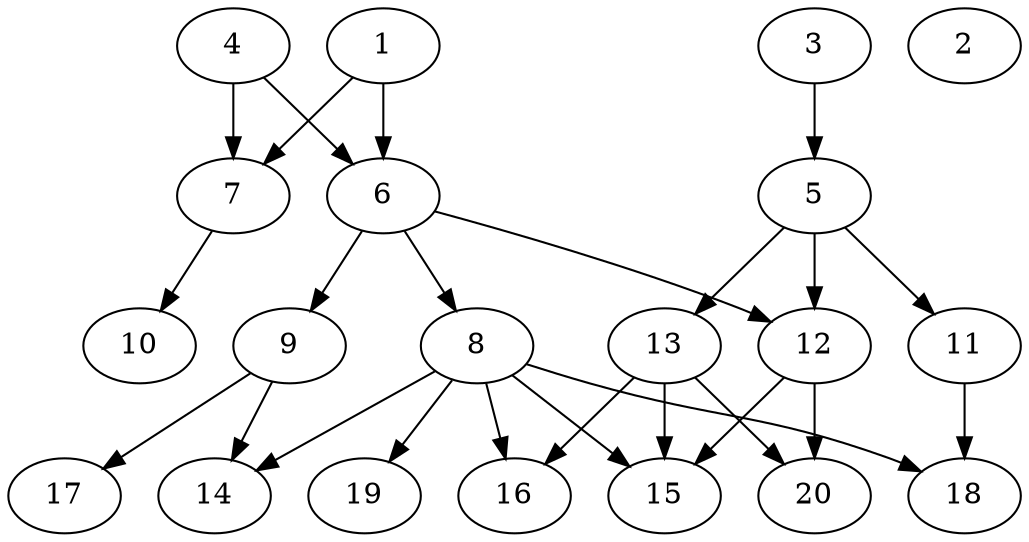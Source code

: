 // DAG automatically generated by daggen at Sat Jul 27 15:38:13 2019
// ./daggen --dot -n 20 --ccr 0.4 --fat 0.6 --regular 0.5 --density 0.4 --mindata 5242880 --maxdata 52428800 
digraph G {
  1 [size="43153920", alpha="0.01", expect_size="17261568"] 
  1 -> 6 [size ="17261568"]
  1 -> 7 [size ="17261568"]
  2 [size="78725120", alpha="0.13", expect_size="31490048"] 
  3 [size="117775360", alpha="0.13", expect_size="47110144"] 
  3 -> 5 [size ="47110144"]
  4 [size="104409600", alpha="0.03", expect_size="41763840"] 
  4 -> 6 [size ="41763840"]
  4 -> 7 [size ="41763840"]
  5 [size="21634560", alpha="0.07", expect_size="8653824"] 
  5 -> 11 [size ="8653824"]
  5 -> 12 [size ="8653824"]
  5 -> 13 [size ="8653824"]
  6 [size="71744000", alpha="0.15", expect_size="28697600"] 
  6 -> 8 [size ="28697600"]
  6 -> 9 [size ="28697600"]
  6 -> 12 [size ="28697600"]
  7 [size="77112320", alpha="0.19", expect_size="30844928"] 
  7 -> 10 [size ="30844928"]
  8 [size="39603200", alpha="0.02", expect_size="15841280"] 
  8 -> 14 [size ="15841280"]
  8 -> 15 [size ="15841280"]
  8 -> 16 [size ="15841280"]
  8 -> 18 [size ="15841280"]
  8 -> 19 [size ="15841280"]
  9 [size="67816960", alpha="0.04", expect_size="27126784"] 
  9 -> 14 [size ="27126784"]
  9 -> 17 [size ="27126784"]
  10 [size="104148480", alpha="0.14", expect_size="41659392"] 
  11 [size="77132800", alpha="0.11", expect_size="30853120"] 
  11 -> 18 [size ="30853120"]
  12 [size="82933760", alpha="0.08", expect_size="33173504"] 
  12 -> 15 [size ="33173504"]
  12 -> 20 [size ="33173504"]
  13 [size="42521600", alpha="0.00", expect_size="17008640"] 
  13 -> 15 [size ="17008640"]
  13 -> 16 [size ="17008640"]
  13 -> 20 [size ="17008640"]
  14 [size="116910080", alpha="0.07", expect_size="46764032"] 
  15 [size="19120640", alpha="0.15", expect_size="7648256"] 
  16 [size="59970560", alpha="0.13", expect_size="23988224"] 
  17 [size="31997440", alpha="0.14", expect_size="12798976"] 
  18 [size="26839040", alpha="0.17", expect_size="10735616"] 
  19 [size="41285120", alpha="0.06", expect_size="16514048"] 
  20 [size="64112640", alpha="0.15", expect_size="25645056"] 
}

